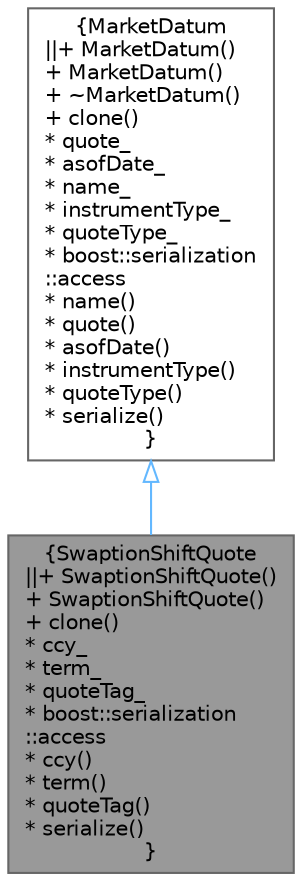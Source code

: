 digraph "SwaptionShiftQuote"
{
 // INTERACTIVE_SVG=YES
 // LATEX_PDF_SIZE
  bgcolor="transparent";
  edge [fontname=Helvetica,fontsize=10,labelfontname=Helvetica,labelfontsize=10];
  node [fontname=Helvetica,fontsize=10,shape=box,height=0.2,width=0.4];
  Node1 [label="{SwaptionShiftQuote\n||+ SwaptionShiftQuote()\l+ SwaptionShiftQuote()\l+ clone()\l* ccy_\l* term_\l* quoteTag_\l* boost::serialization\l::access\l* ccy()\l* term()\l* quoteTag()\l* serialize()\l}",height=0.2,width=0.4,color="gray40", fillcolor="grey60", style="filled", fontcolor="black",tooltip="Shift data class (for SLN swaption volatilities)"];
  Node2 -> Node1 [dir="back",color="steelblue1",style="solid",arrowtail="onormal"];
  Node2 [label="{MarketDatum\n||+ MarketDatum()\l+ MarketDatum()\l+ ~MarketDatum()\l+ clone()\l* quote_\l* asofDate_\l* name_\l* instrumentType_\l* quoteType_\l* boost::serialization\l::access\l* name()\l* quote()\l* asofDate()\l* instrumentType()\l* quoteType()\l* serialize()\l}",height=0.2,width=0.4,color="gray40", fillcolor="white", style="filled",URL="$classore_1_1data_1_1_market_datum.html",tooltip="Base market data class."];
}
